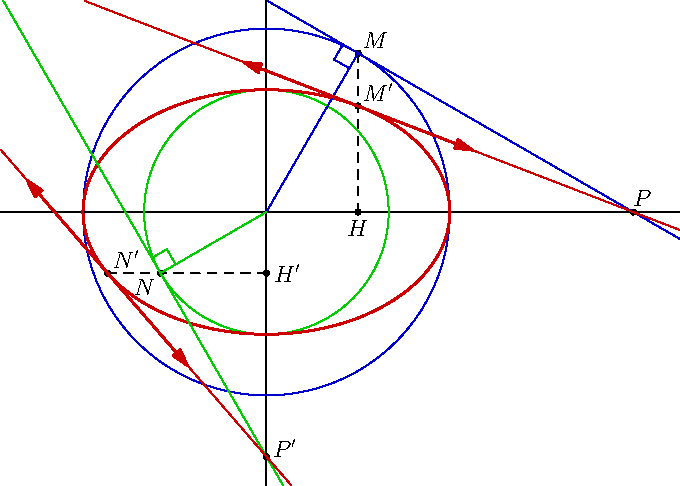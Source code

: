 import geometry; size(12cm,0); draw(Ox()^^Oy()); real a=3, b=2;
circle C=circle(origin,a), Cp=circle(origin,b);
draw(C, 0.8*blue); draw(Cp, 0.8*green);

transform T=scale(b/a,Ox(),Oy()), Tp=scale(a/b,Oy(),Ox());
ellipse e=T*C; draw(e, bp+0.8*red);

point H=(a/2,0), Hp=(0,-b/2); dot("$H$", H, S); dot("$H'$", Hp);
line L=line(H,false,H+N), Lp=line(Hp,false,Hp+W);
point M=intersectionpoints(L,C)[0], NN=intersectionpoints(Lp,Cp)[0];
point Mp=T*M, NNp=Tp*NN; L=segment(H,M); Lp=segment(Hp,NNp);
dot("$M$", M, NE); dot("$M'$", Mp, NE); dot("$N$", NN, SW); dot("$N'$", NNp, NE);
draw(L, dashed); draw(Lp, dashed);

segment SS=segment(origin,M), SSp=segment(origin,NN);
draw(SS, 0.8*blue); draw(SSp, 0.8*green);

line tgM=tangents(C, M)[0]; point P=intersectionpoint(tgM,Ox());
draw(tgM, 0.8*blue); dot("$P$", P, dir(60));

line tgN=tangents(Cp, NN)[0]; point Pp=intersectionpoint(tgN,Oy());
draw(tgN, 0.8*green); dot("$P'$", Pp, dir(30));

perpendicularmark(tgM,SS, 0.8*blue); perpendicularmark(tgN,SSp, quarter=2, 0.8*green);

line tgMp=line(P, Mp), tgNp=line(Pp, NNp);
draw(tgMp, 0.8*red); draw(tgNp, 0.8*red);

draw(Mp+2tgMp.u--Mp-2tgMp.u, bp+0.8*red, Arrows(3mm));
draw(NNp+2tgNp.u--NNp-2tgNp.u, bp+0.8*red, Arrows(3mm));
addMargins(5mm,5mm);
